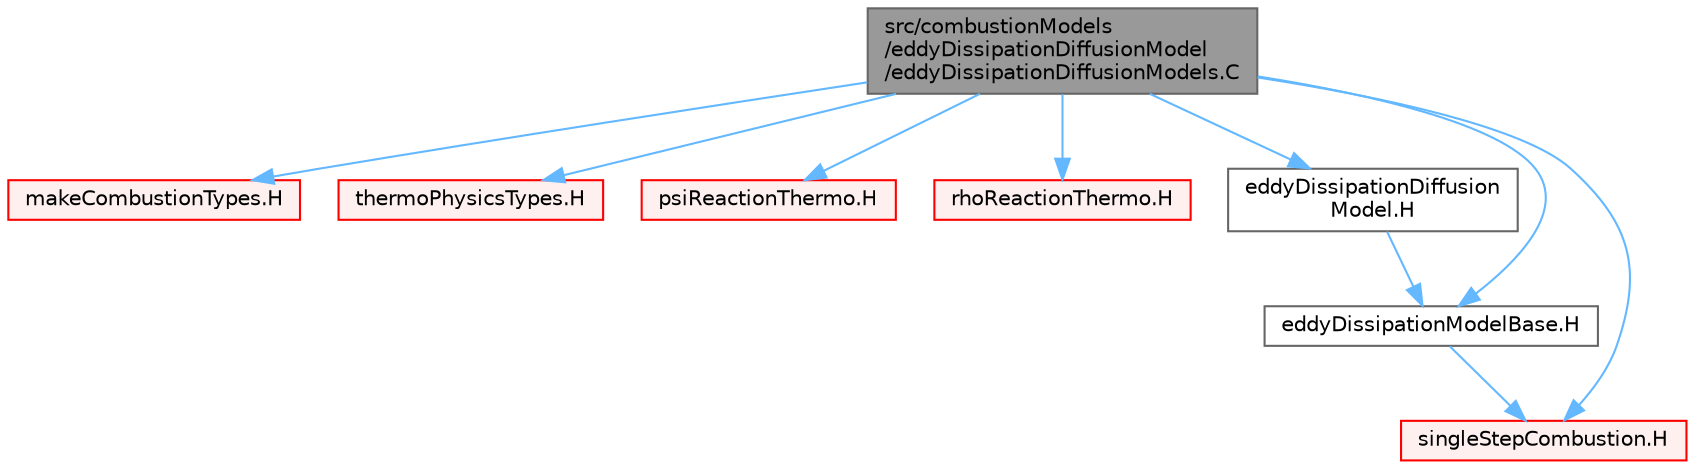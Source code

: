digraph "src/combustionModels/eddyDissipationDiffusionModel/eddyDissipationDiffusionModels.C"
{
 // LATEX_PDF_SIZE
  bgcolor="transparent";
  edge [fontname=Helvetica,fontsize=10,labelfontname=Helvetica,labelfontsize=10];
  node [fontname=Helvetica,fontsize=10,shape=box,height=0.2,width=0.4];
  Node1 [id="Node000001",label="src/combustionModels\l/eddyDissipationDiffusionModel\l/eddyDissipationDiffusionModels.C",height=0.2,width=0.4,color="gray40", fillcolor="grey60", style="filled", fontcolor="black",tooltip=" "];
  Node1 -> Node2 [id="edge1_Node000001_Node000002",color="steelblue1",style="solid",tooltip=" "];
  Node2 [id="Node000002",label="makeCombustionTypes.H",height=0.2,width=0.4,color="red", fillcolor="#FFF0F0", style="filled",URL="$makeCombustionTypes_8H.html",tooltip=" "];
  Node1 -> Node4 [id="edge2_Node000001_Node000004",color="steelblue1",style="solid",tooltip=" "];
  Node4 [id="Node000004",label="thermoPhysicsTypes.H",height=0.2,width=0.4,color="red", fillcolor="#FFF0F0", style="filled",URL="$thermoPhysicsTypes_8H.html",tooltip="Type definitions for thermo-physics models."];
  Node1 -> Node185 [id="edge3_Node000001_Node000185",color="steelblue1",style="solid",tooltip=" "];
  Node185 [id="Node000185",label="psiReactionThermo.H",height=0.2,width=0.4,color="red", fillcolor="#FFF0F0", style="filled",URL="$psiReactionThermo_8H.html",tooltip=" "];
  Node1 -> Node442 [id="edge4_Node000001_Node000442",color="steelblue1",style="solid",tooltip=" "];
  Node442 [id="Node000442",label="rhoReactionThermo.H",height=0.2,width=0.4,color="red", fillcolor="#FFF0F0", style="filled",URL="$rhoReactionThermo_8H.html",tooltip=" "];
  Node1 -> Node444 [id="edge5_Node000001_Node000444",color="steelblue1",style="solid",tooltip=" "];
  Node444 [id="Node000444",label="eddyDissipationDiffusion\lModel.H",height=0.2,width=0.4,color="grey40", fillcolor="white", style="filled",URL="$eddyDissipationDiffusionModel_8H.html",tooltip=" "];
  Node444 -> Node445 [id="edge6_Node000444_Node000445",color="steelblue1",style="solid",tooltip=" "];
  Node445 [id="Node000445",label="eddyDissipationModelBase.H",height=0.2,width=0.4,color="grey40", fillcolor="white", style="filled",URL="$eddyDissipationModelBase_8H.html",tooltip=" "];
  Node445 -> Node446 [id="edge7_Node000445_Node000446",color="steelblue1",style="solid",tooltip=" "];
  Node446 [id="Node000446",label="singleStepCombustion.H",height=0.2,width=0.4,color="red", fillcolor="#FFF0F0", style="filled",URL="$singleStepCombustion_8H.html",tooltip=" "];
  Node1 -> Node445 [id="edge8_Node000001_Node000445",color="steelblue1",style="solid",tooltip=" "];
  Node1 -> Node446 [id="edge9_Node000001_Node000446",color="steelblue1",style="solid",tooltip=" "];
}
